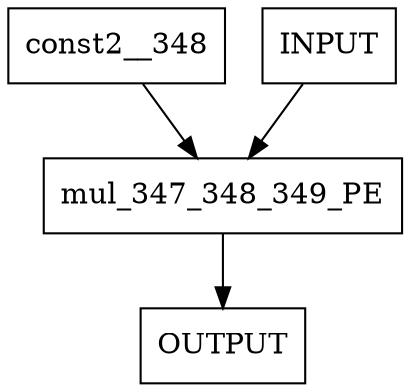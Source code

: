 digraph Diagram {
  node [shape=box]; # Comment
    "const2__348" -> "mul_347_348_349_PE";
    "mul_347_348_349_PE" -> "OUTPUT";
    "INPUT" -> "mul_347_348_349_PE";
}
